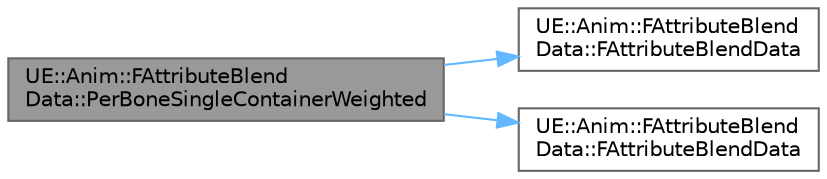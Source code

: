 digraph "UE::Anim::FAttributeBlendData::PerBoneSingleContainerWeighted"
{
 // INTERACTIVE_SVG=YES
 // LATEX_PDF_SIZE
  bgcolor="transparent";
  edge [fontname=Helvetica,fontsize=10,labelfontname=Helvetica,labelfontsize=10];
  node [fontname=Helvetica,fontsize=10,shape=box,height=0.2,width=0.4];
  rankdir="LR";
  Node1 [id="Node000001",label="UE::Anim::FAttributeBlend\lData::PerBoneSingleContainerWeighted",height=0.2,width=0.4,color="gray40", fillcolor="grey60", style="filled", fontcolor="black",tooltip=" "];
  Node1 -> Node2 [id="edge1_Node000001_Node000002",color="steelblue1",style="solid",tooltip=" "];
  Node2 [id="Node000002",label="UE::Anim::FAttributeBlend\lData::FAttributeBlendData",height=0.2,width=0.4,color="grey40", fillcolor="white", style="filled",URL="$d3/d95/structUE_1_1Anim_1_1FAttributeBlendData.html#af32dcfcf06486b65b506930eef5ebf6b",tooltip=" "];
  Node1 -> Node3 [id="edge2_Node000001_Node000003",color="steelblue1",style="solid",tooltip=" "];
  Node3 [id="Node000003",label="UE::Anim::FAttributeBlend\lData::FAttributeBlendData",height=0.2,width=0.4,color="grey40", fillcolor="white", style="filled",URL="$d3/d95/structUE_1_1Anim_1_1FAttributeBlendData.html#a522ce175fbd1617942d3da429eaa96bf",tooltip=" "];
}
